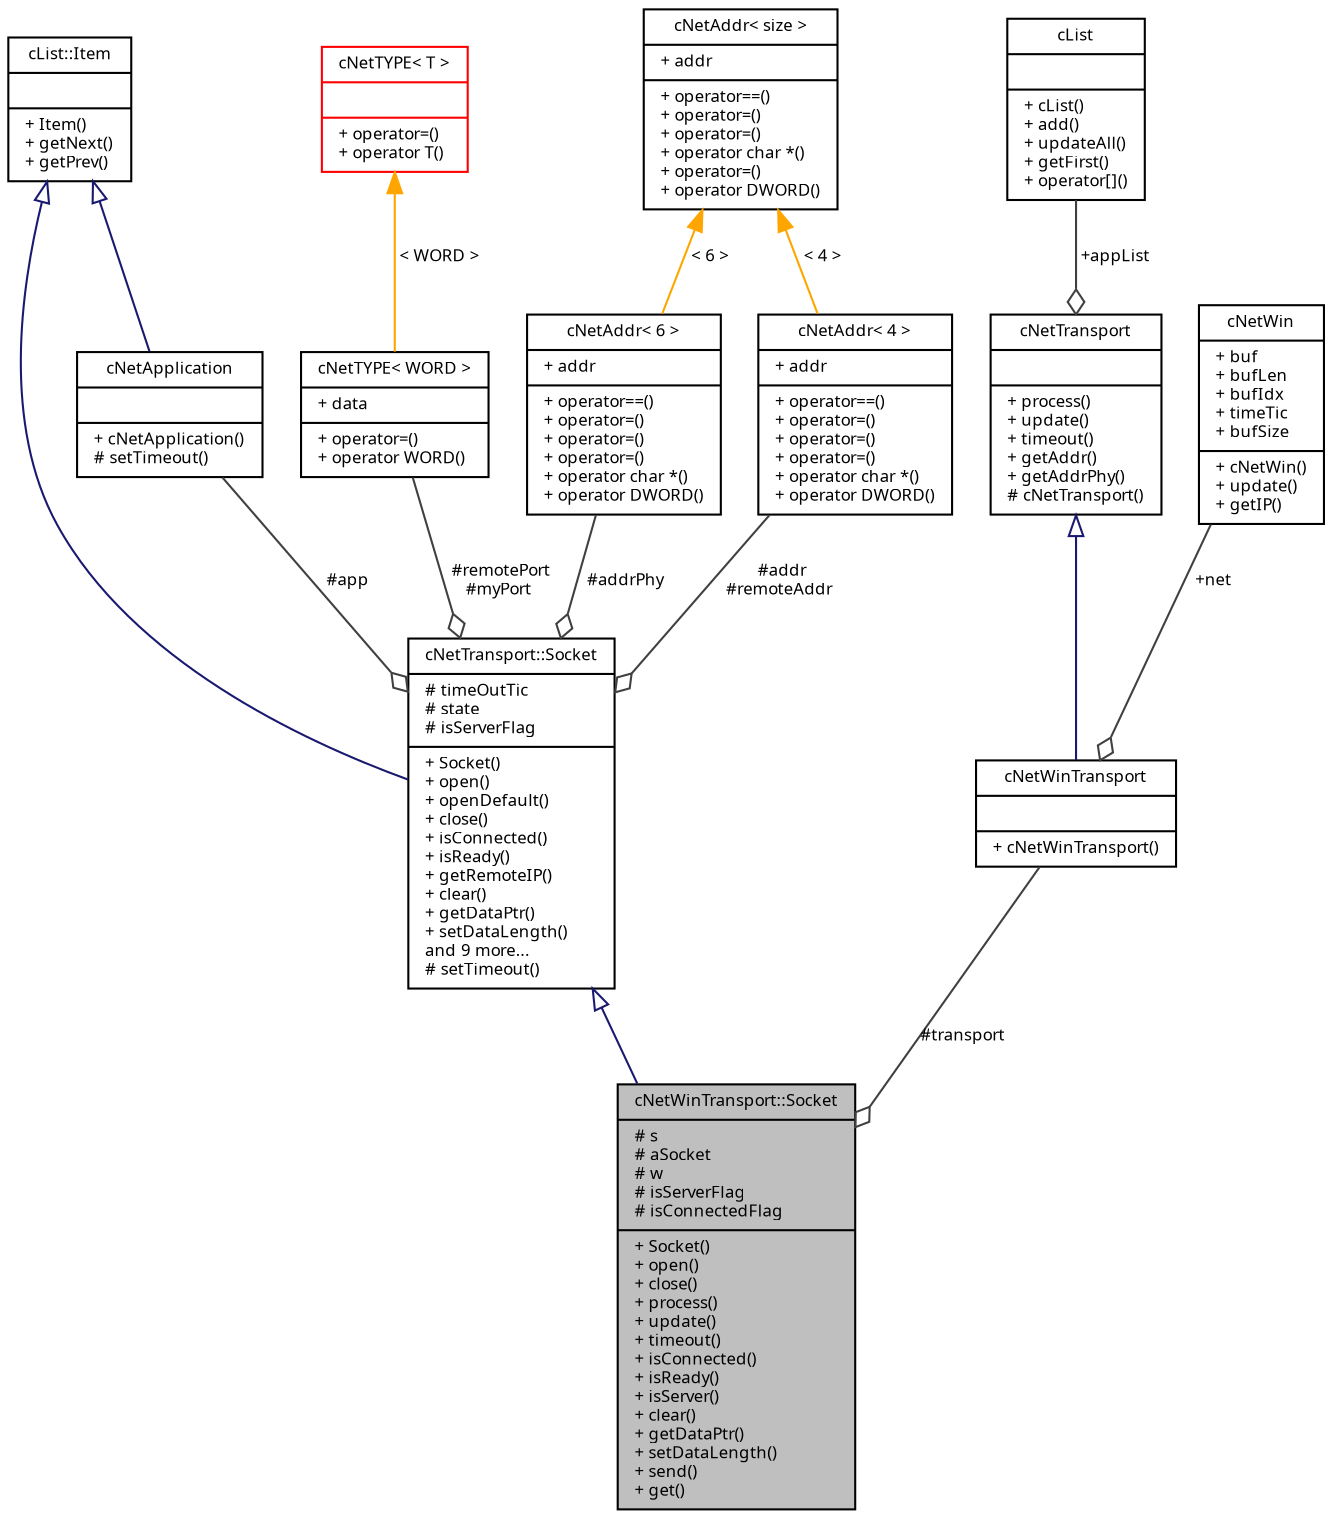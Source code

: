 digraph "cNetWinTransport::Socket"
{
  edge [fontname="Sans",fontsize="8",labelfontname="Sans",labelfontsize="8"];
  node [fontname="Sans",fontsize="8",shape=record];
  Node1 [label="{cNetWinTransport::Socket\n|# s\l# aSocket\l# w\l# isServerFlag\l# isConnectedFlag\l|+ Socket()\l+ open()\l+ close()\l+ process()\l+ update()\l+ timeout()\l+ isConnected()\l+ isReady()\l+ isServer()\l+ clear()\l+ getDataPtr()\l+ setDataLength()\l+ send()\l+ get()\l}",height=0.2,width=0.4,color="black", fillcolor="grey75", style="filled", fontcolor="black"];
  Node2 -> Node1 [dir="back",color="midnightblue",fontsize="8",style="solid",arrowtail="onormal",fontname="Sans"];
  Node2 [label="{cNetTransport::Socket\n|# timeOutTic\l# state\l# isServerFlag\l|+ Socket()\l+ open()\l+ openDefault()\l+ close()\l+ isConnected()\l+ isReady()\l+ getRemoteIP()\l+ clear()\l+ getDataPtr()\l+ setDataLength()\land 9 more...\l# setTimeout()\l}",height=0.2,width=0.4,color="black", fillcolor="white", style="filled",URL="$classc_net_transport_1_1_socket.html"];
  Node3 -> Node2 [dir="back",color="midnightblue",fontsize="8",style="solid",arrowtail="onormal",fontname="Sans"];
  Node3 [label="{cList::Item\n||+ Item()\l+ getNext()\l+ getPrev()\l}",height=0.2,width=0.4,color="black", fillcolor="white", style="filled",URL="$classc_list_1_1_item.html",tooltip="Base class for list items. "];
  Node4 -> Node2 [color="grey25",fontsize="8",style="solid",label=" #remotePort\n#myPort" ,arrowhead="odiamond",fontname="Sans"];
  Node4 [label="{cNetTYPE\< WORD \>\n|+ data\l|+ operator=()\l+ operator WORD()\l}",height=0.2,width=0.4,color="black", fillcolor="white", style="filled",URL="$classc_net_t_y_p_e.html"];
  Node5 -> Node4 [dir="back",color="orange",fontsize="8",style="solid",label=" \< WORD \>" ,fontname="Sans"];
  Node5 [label="{cNetTYPE\< T \>\n||+ operator=()\l+ operator T()\l}",height=0.2,width=0.4,color="red", fillcolor="white", style="filled",URL="$classc_net_t_y_p_e.html"];
  Node6 -> Node2 [color="grey25",fontsize="8",style="solid",label=" #app" ,arrowhead="odiamond",fontname="Sans"];
  Node6 [label="{cNetApplication\n||+ cNetApplication()\l# setTimeout()\l}",height=0.2,width=0.4,color="black", fillcolor="white", style="filled",URL="$classc_net_application.html"];
  Node3 -> Node6 [dir="back",color="midnightblue",fontsize="8",style="solid",arrowtail="onormal",fontname="Sans"];
  Node7 -> Node2 [color="grey25",fontsize="8",style="solid",label=" #addrPhy" ,arrowhead="odiamond",fontname="Sans"];
  Node7 [label="{cNetAddr\< 6 \>\n|+ addr\l|+ operator==()\l+ operator=()\l+ operator=()\l+ operator=()\l+ operator char *()\l+ operator DWORD()\l}",height=0.2,width=0.4,color="black", fillcolor="white", style="filled",URL="$classc_net_addr.html"];
  Node8 -> Node7 [dir="back",color="orange",fontsize="8",style="solid",label=" \< 6 \>" ,fontname="Sans"];
  Node8 [label="{cNetAddr\< size \>\n|+ addr\l|+ operator==()\l+ operator=()\l+ operator=()\l+ operator char *()\l+ operator=()\l+ operator DWORD()\l}",height=0.2,width=0.4,color="black", fillcolor="white", style="filled",URL="$classc_net_addr.html"];
  Node9 -> Node2 [color="grey25",fontsize="8",style="solid",label=" #addr\n#remoteAddr" ,arrowhead="odiamond",fontname="Sans"];
  Node9 [label="{cNetAddr\< 4 \>\n|+ addr\l|+ operator==()\l+ operator=()\l+ operator=()\l+ operator=()\l+ operator char *()\l+ operator DWORD()\l}",height=0.2,width=0.4,color="black", fillcolor="white", style="filled",URL="$classc_net_addr.html"];
  Node8 -> Node9 [dir="back",color="orange",fontsize="8",style="solid",label=" \< 4 \>" ,fontname="Sans"];
  Node10 -> Node1 [color="grey25",fontsize="8",style="solid",label=" #transport" ,arrowhead="odiamond",fontname="Sans"];
  Node10 [label="{cNetWinTransport\n||+ cNetWinTransport()\l}",height=0.2,width=0.4,color="black", fillcolor="white", style="filled",URL="$classc_net_win_transport.html"];
  Node11 -> Node10 [dir="back",color="midnightblue",fontsize="8",style="solid",arrowtail="onormal",fontname="Sans"];
  Node11 [label="{cNetTransport\n||+ process()\l+ update()\l+ timeout()\l+ getAddr()\l+ getAddrPhy()\l# cNetTransport()\l}",height=0.2,width=0.4,color="black", fillcolor="white", style="filled",URL="$classc_net_transport.html"];
  Node12 -> Node11 [color="grey25",fontsize="8",style="solid",label=" +appList" ,arrowhead="odiamond",fontname="Sans"];
  Node12 [label="{cList\n||+ cList()\l+ add()\l+ updateAll()\l+ getFirst()\l+ operator[]()\l}",height=0.2,width=0.4,color="black", fillcolor="white", style="filled",URL="$classc_list.html",tooltip="Base class for single linked lists. "];
  Node13 -> Node10 [color="grey25",fontsize="8",style="solid",label=" +net" ,arrowhead="odiamond",fontname="Sans"];
  Node13 [label="{cNetWin\n|+ buf\l+ bufLen\l+ bufIdx\l+ timeTic\l+ bufSize\l|+ cNetWin()\l+ update()\l+ getIP()\l}",height=0.2,width=0.4,color="black", fillcolor="white", style="filled",URL="$classc_net_win.html"];
}
